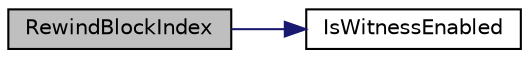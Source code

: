 digraph "RewindBlockIndex"
{
  edge [fontname="Helvetica",fontsize="10",labelfontname="Helvetica",labelfontsize="10"];
  node [fontname="Helvetica",fontsize="10",shape=record];
  rankdir="LR";
  Node151 [label="RewindBlockIndex",height=0.2,width=0.4,color="black", fillcolor="grey75", style="filled", fontcolor="black"];
  Node151 -> Node152 [color="midnightblue",fontsize="10",style="solid",fontname="Helvetica"];
  Node152 [label="IsWitnessEnabled",height=0.2,width=0.4,color="black", fillcolor="white", style="filled",URL="$dd/d7d/validation_8cpp.html#acb0226867d001d0edd267f2e4842bace",tooltip="Check whether witness commitments are required for block. "];
}
